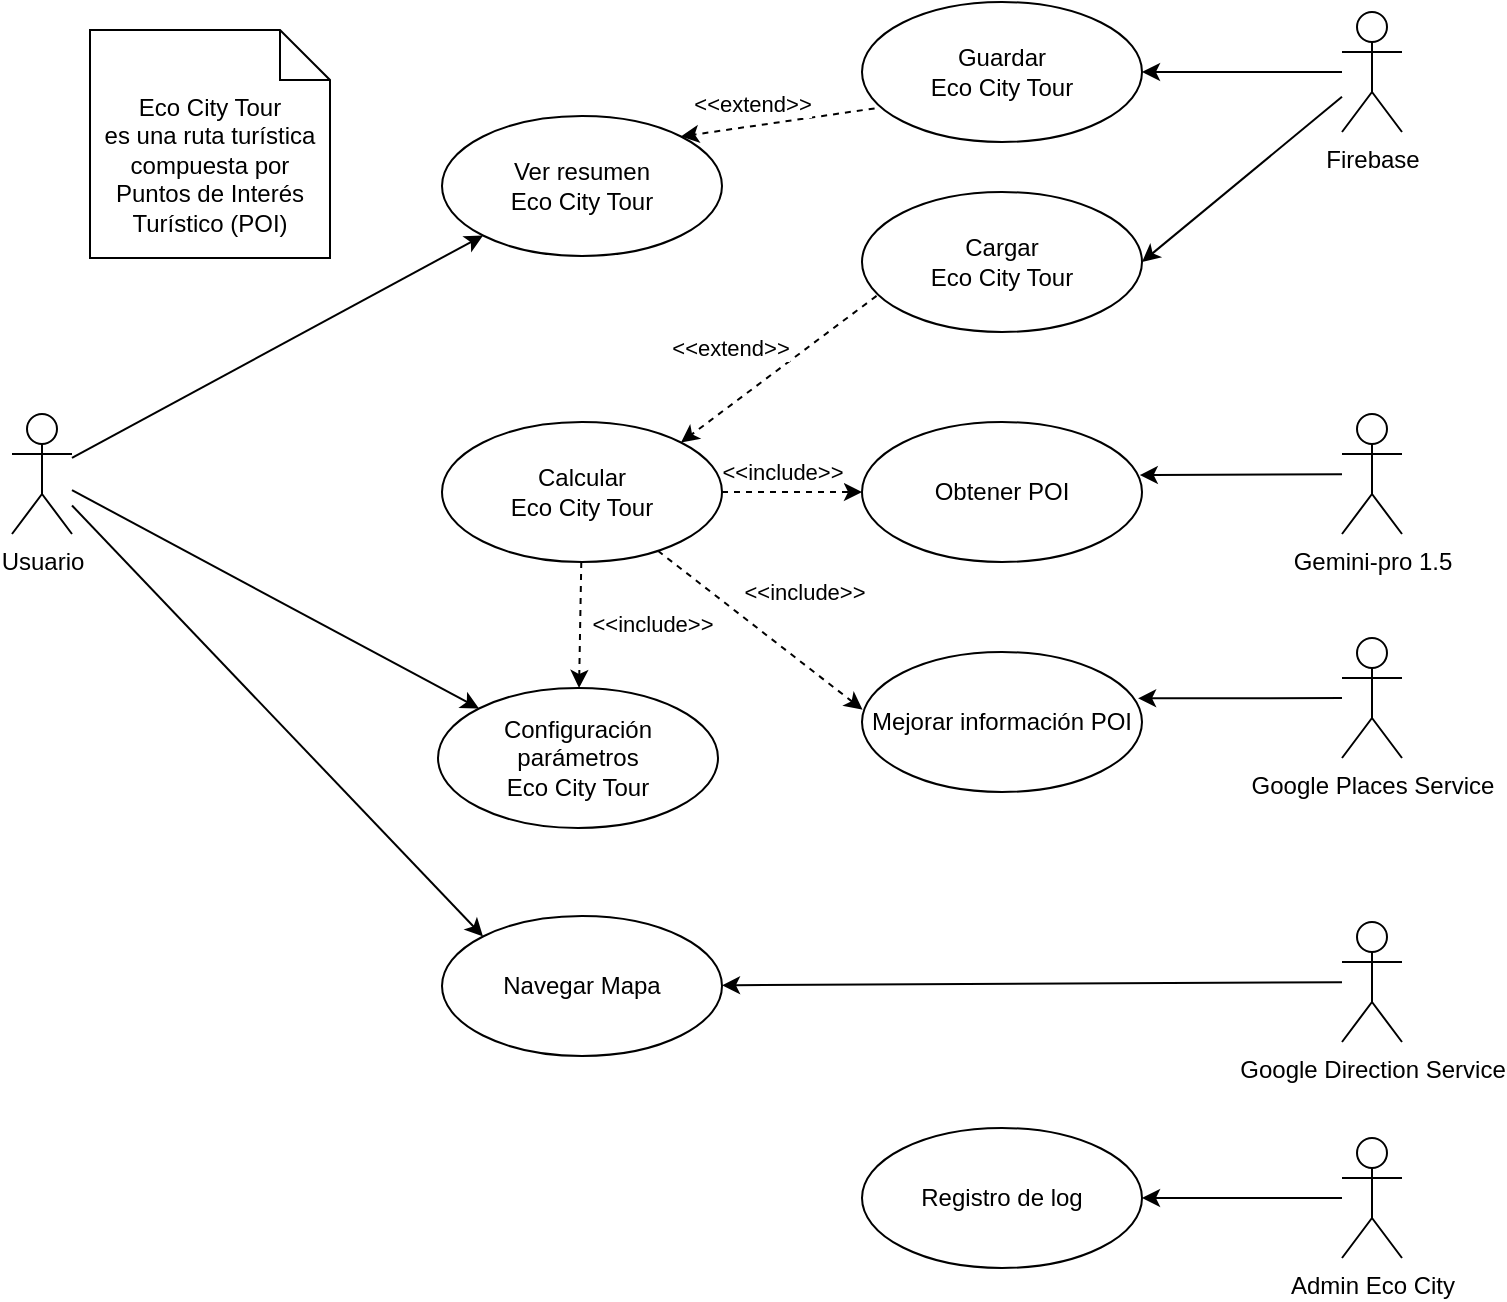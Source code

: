 <mxfile>
    <diagram id="Fiti3ozPqGQEkvfNo6GZ" name="Page-1">
        <mxGraphModel dx="1178" dy="916" grid="0" gridSize="10" guides="1" tooltips="1" connect="1" arrows="1" fold="1" page="1" pageScale="1" pageWidth="850" pageHeight="1100" math="0" shadow="0">
            <root>
                <mxCell id="0"/>
                <mxCell id="1" parent="0"/>
                <mxCell id="26" style="edgeStyle=none;html=1;exitX=1;exitY=0.5;exitDx=0;exitDy=0;entryX=0;entryY=0.5;entryDx=0;entryDy=0;dashed=1;" parent="1" source="2" target="6" edge="1">
                    <mxGeometry relative="1" as="geometry"/>
                </mxCell>
                <mxCell id="27" value="&amp;lt;&amp;lt;include&amp;gt;&amp;gt;" style="edgeLabel;html=1;align=center;verticalAlign=middle;resizable=0;points=[];" parent="26" vertex="1" connectable="0">
                    <mxGeometry x="-0.158" y="1" relative="1" as="geometry">
                        <mxPoint y="-9" as="offset"/>
                    </mxGeometry>
                </mxCell>
                <mxCell id="32" style="edgeStyle=none;html=1;entryX=0.002;entryY=0.412;entryDx=0;entryDy=0;entryPerimeter=0;dashed=1;" parent="1" source="2" target="7" edge="1">
                    <mxGeometry relative="1" as="geometry"/>
                </mxCell>
                <mxCell id="33" value="&amp;lt;&amp;lt;include&amp;gt;&amp;gt;" style="edgeLabel;html=1;align=center;verticalAlign=middle;resizable=0;points=[];" parent="32" vertex="1" connectable="0">
                    <mxGeometry x="-0.384" relative="1" as="geometry">
                        <mxPoint x="41" y="-4" as="offset"/>
                    </mxGeometry>
                </mxCell>
                <mxCell id="53" style="edgeStyle=none;html=1;dashed=1;" edge="1" parent="1" source="2" target="50">
                    <mxGeometry relative="1" as="geometry"/>
                </mxCell>
                <mxCell id="2" value="Calcular&lt;br&gt;Eco City Tour" style="ellipse;whiteSpace=wrap;html=1;" parent="1" vertex="1">
                    <mxGeometry x="270" y="325" width="140" height="70" as="geometry"/>
                </mxCell>
                <mxCell id="24" style="edgeStyle=none;html=1;entryX=0;entryY=0;entryDx=0;entryDy=0;" parent="1" target="4" edge="1" source="3">
                    <mxGeometry relative="1" as="geometry">
                        <mxPoint x="150" y="360" as="sourcePoint"/>
                    </mxGeometry>
                </mxCell>
                <mxCell id="25" style="edgeStyle=none;html=1;entryX=0;entryY=1;entryDx=0;entryDy=0;" parent="1" target="5" edge="1" source="3">
                    <mxGeometry relative="1" as="geometry">
                        <mxPoint x="150" y="360" as="sourcePoint"/>
                    </mxGeometry>
                </mxCell>
                <mxCell id="55" style="edgeStyle=none;html=1;entryX=0;entryY=0;entryDx=0;entryDy=0;" edge="1" parent="1" source="3" target="50">
                    <mxGeometry relative="1" as="geometry"/>
                </mxCell>
                <mxCell id="3" value="Usuario" style="shape=umlActor;html=1;verticalLabelPosition=bottom;verticalAlign=top;align=center;" parent="1" vertex="1">
                    <mxGeometry x="55" y="321" width="30" height="60" as="geometry"/>
                </mxCell>
                <mxCell id="4" value="Navegar Mapa" style="ellipse;whiteSpace=wrap;html=1;" parent="1" vertex="1">
                    <mxGeometry x="270" y="572" width="140" height="70" as="geometry"/>
                </mxCell>
                <mxCell id="5" value="Ver resumen &lt;br&gt;Eco City Tour" style="ellipse;whiteSpace=wrap;html=1;" parent="1" vertex="1">
                    <mxGeometry x="270" y="172" width="140" height="70" as="geometry"/>
                </mxCell>
                <mxCell id="6" value="Obtener POI" style="ellipse;whiteSpace=wrap;html=1;" parent="1" vertex="1">
                    <mxGeometry x="480" y="325" width="140" height="70" as="geometry"/>
                </mxCell>
                <mxCell id="7" value="Mejorar información POI" style="ellipse;whiteSpace=wrap;html=1;" parent="1" vertex="1">
                    <mxGeometry x="480" y="440" width="140" height="70" as="geometry"/>
                </mxCell>
                <mxCell id="17" style="edgeStyle=none;html=1;entryX=0.992;entryY=0.379;entryDx=0;entryDy=0;entryPerimeter=0;" parent="1" source="8" target="6" edge="1">
                    <mxGeometry relative="1" as="geometry"/>
                </mxCell>
                <mxCell id="8" value="Gemini-pro 1.5" style="shape=umlActor;html=1;verticalLabelPosition=bottom;verticalAlign=top;align=center;" parent="1" vertex="1">
                    <mxGeometry x="720" y="321" width="30" height="60" as="geometry"/>
                </mxCell>
                <mxCell id="18" style="edgeStyle=none;html=1;entryX=0.986;entryY=0.331;entryDx=0;entryDy=0;entryPerimeter=0;" parent="1" source="9" target="7" edge="1">
                    <mxGeometry relative="1" as="geometry"/>
                </mxCell>
                <mxCell id="9" value="Google Places Service" style="shape=umlActor;html=1;verticalLabelPosition=bottom;verticalAlign=top;align=center;" parent="1" vertex="1">
                    <mxGeometry x="720" y="433" width="30" height="60" as="geometry"/>
                </mxCell>
                <mxCell id="41" style="edgeStyle=none;html=1;" parent="1" source="11" target="4" edge="1">
                    <mxGeometry relative="1" as="geometry">
                        <mxPoint x="660" y="620" as="sourcePoint"/>
                    </mxGeometry>
                </mxCell>
                <mxCell id="11" value="Google Direction Service" style="shape=umlActor;html=1;verticalLabelPosition=bottom;verticalAlign=top;align=center;" parent="1" vertex="1">
                    <mxGeometry x="720" y="575" width="30" height="60" as="geometry"/>
                </mxCell>
                <mxCell id="30" style="edgeStyle=none;html=1;entryX=1;entryY=0;entryDx=0;entryDy=0;dashed=1;exitX=0.052;exitY=0.742;exitDx=0;exitDy=0;exitPerimeter=0;" parent="1" source="15" target="2" edge="1">
                    <mxGeometry relative="1" as="geometry"/>
                </mxCell>
                <mxCell id="31" value="&amp;lt;&amp;lt;extend&amp;gt;&amp;gt;" style="edgeLabel;html=1;align=center;verticalAlign=middle;resizable=0;points=[];" parent="30" vertex="1" connectable="0">
                    <mxGeometry x="-0.22" y="-1" relative="1" as="geometry">
                        <mxPoint x="-35" y="-2" as="offset"/>
                    </mxGeometry>
                </mxCell>
                <mxCell id="15" value="Cargar&lt;br&gt;Eco City Tour" style="ellipse;whiteSpace=wrap;html=1;" parent="1" vertex="1">
                    <mxGeometry x="480" y="210" width="140" height="70" as="geometry"/>
                </mxCell>
                <mxCell id="35" style="edgeStyle=none;html=1;entryX=1;entryY=0;entryDx=0;entryDy=0;dashed=1;exitX=0.045;exitY=0.76;exitDx=0;exitDy=0;exitPerimeter=0;" parent="1" source="16" target="5" edge="1">
                    <mxGeometry relative="1" as="geometry"/>
                </mxCell>
                <mxCell id="36" value="&amp;lt;&amp;lt;extend&amp;gt;&amp;gt;" style="edgeLabel;html=1;align=center;verticalAlign=middle;resizable=0;points=[];" parent="35" vertex="1" connectable="0">
                    <mxGeometry x="-0.41" y="1" relative="1" as="geometry">
                        <mxPoint x="-33" y="-8" as="offset"/>
                    </mxGeometry>
                </mxCell>
                <mxCell id="16" value="Guardar&lt;br&gt;Eco City Tour" style="ellipse;whiteSpace=wrap;html=1;" parent="1" vertex="1">
                    <mxGeometry x="480" y="115" width="140" height="70" as="geometry"/>
                </mxCell>
                <mxCell id="39" style="edgeStyle=none;html=1;entryX=1;entryY=0.5;entryDx=0;entryDy=0;" parent="1" target="16" edge="1" source="45">
                    <mxGeometry relative="1" as="geometry">
                        <mxPoint x="660" y="150" as="sourcePoint"/>
                    </mxGeometry>
                </mxCell>
                <mxCell id="42" style="edgeStyle=none;html=1;entryX=1;entryY=0.5;entryDx=0;entryDy=0;" parent="1" target="15" edge="1" source="45">
                    <mxGeometry relative="1" as="geometry">
                        <mxPoint x="660" y="157.429" as="sourcePoint"/>
                        <mxPoint x="590.0" y="210" as="targetPoint"/>
                    </mxGeometry>
                </mxCell>
                <mxCell id="45" value="Firebase" style="shape=umlActor;html=1;verticalLabelPosition=bottom;verticalAlign=top;align=center;" parent="1" vertex="1">
                    <mxGeometry x="720" y="120" width="30" height="60" as="geometry"/>
                </mxCell>
                <mxCell id="48" style="edgeStyle=none;html=1;entryX=1;entryY=0.5;entryDx=0;entryDy=0;" edge="1" parent="1" source="46" target="47">
                    <mxGeometry relative="1" as="geometry"/>
                </mxCell>
                <mxCell id="46" value="Admin Eco City" style="shape=umlActor;html=1;verticalLabelPosition=bottom;verticalAlign=top;align=center;" vertex="1" parent="1">
                    <mxGeometry x="720" y="683" width="30" height="60" as="geometry"/>
                </mxCell>
                <mxCell id="47" value="Registro de log" style="ellipse;whiteSpace=wrap;html=1;" vertex="1" parent="1">
                    <mxGeometry x="480" y="678" width="140" height="70" as="geometry"/>
                </mxCell>
                <mxCell id="49" value="Eco City Tour &lt;br&gt;es una ruta turística compuesta por Puntos de Interés Turístico (POI)" style="shape=note2;boundedLbl=1;whiteSpace=wrap;html=1;size=25;verticalAlign=top;align=center;" vertex="1" parent="1">
                    <mxGeometry x="94" y="129" width="120" height="114" as="geometry"/>
                </mxCell>
                <mxCell id="50" value="Configuración&lt;br&gt;parámetros&lt;br&gt;Eco City Tour" style="ellipse;whiteSpace=wrap;html=1;" vertex="1" parent="1">
                    <mxGeometry x="268" y="458" width="140" height="70" as="geometry"/>
                </mxCell>
                <mxCell id="54" value="&amp;lt;&amp;lt;include&amp;gt;&amp;gt;" style="edgeLabel;html=1;align=center;verticalAlign=middle;resizable=0;points=[];" vertex="1" connectable="0" parent="1">
                    <mxGeometry x="375.001" y="426.003" as="geometry"/>
                </mxCell>
            </root>
        </mxGraphModel>
    </diagram>
</mxfile>